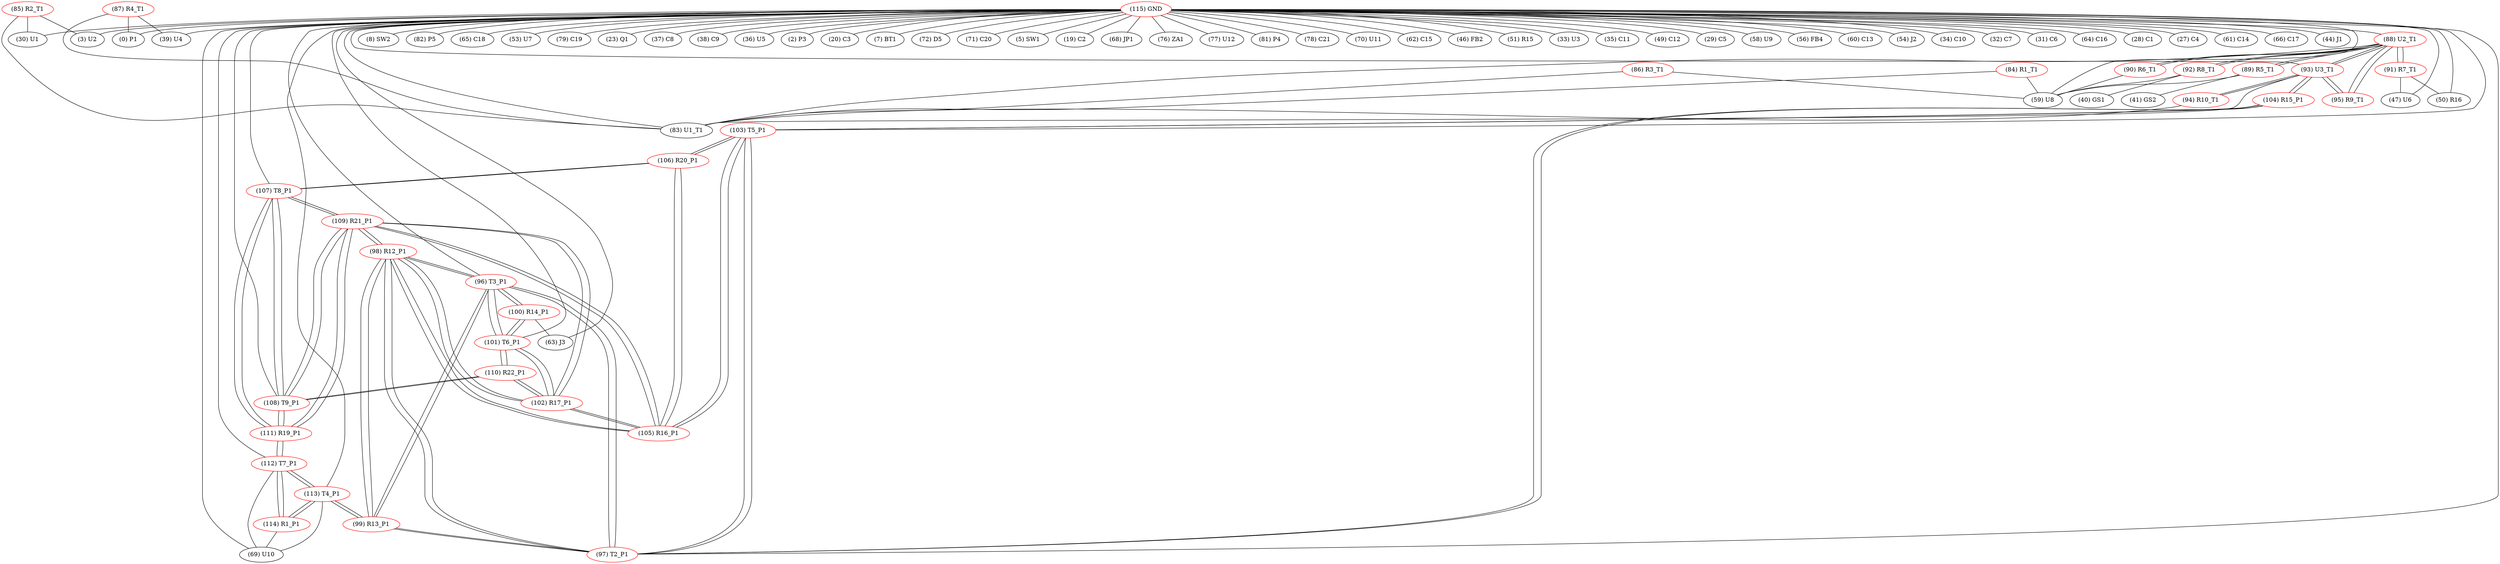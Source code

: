 graph {
	84 [label="(84) R1_T1" color=red]
	59 [label="(59) U8"]
	83 [label="(83) U1_T1"]
	85 [label="(85) R2_T1" color=red]
	3 [label="(3) U2"]
	30 [label="(30) U1"]
	83 [label="(83) U1_T1"]
	86 [label="(86) R3_T1" color=red]
	59 [label="(59) U8"]
	83 [label="(83) U1_T1"]
	87 [label="(87) R4_T1" color=red]
	39 [label="(39) U4"]
	0 [label="(0) P1"]
	83 [label="(83) U1_T1"]
	88 [label="(88) U2_T1" color=red]
	91 [label="(91) R7_T1"]
	92 [label="(92) R8_T1"]
	89 [label="(89) R5_T1"]
	90 [label="(90) R6_T1"]
	93 [label="(93) U3_T1"]
	83 [label="(83) U1_T1"]
	95 [label="(95) R9_T1"]
	89 [label="(89) R5_T1" color=red]
	59 [label="(59) U8"]
	41 [label="(41) GS2"]
	88 [label="(88) U2_T1"]
	90 [label="(90) R6_T1" color=red]
	59 [label="(59) U8"]
	88 [label="(88) U2_T1"]
	91 [label="(91) R7_T1" color=red]
	47 [label="(47) U6"]
	50 [label="(50) R16"]
	88 [label="(88) U2_T1"]
	92 [label="(92) R8_T1" color=red]
	59 [label="(59) U8"]
	40 [label="(40) GS1"]
	88 [label="(88) U2_T1"]
	93 [label="(93) U3_T1" color=red]
	88 [label="(88) U2_T1"]
	83 [label="(83) U1_T1"]
	95 [label="(95) R9_T1"]
	94 [label="(94) R10_T1"]
	104 [label="(104) R15_P1"]
	94 [label="(94) R10_T1" color=red]
	93 [label="(93) U3_T1"]
	83 [label="(83) U1_T1"]
	95 [label="(95) R9_T1" color=red]
	88 [label="(88) U2_T1"]
	93 [label="(93) U3_T1"]
	96 [label="(96) T3_P1" color=red]
	100 [label="(100) R14_P1"]
	101 [label="(101) T6_P1"]
	99 [label="(99) R13_P1"]
	98 [label="(98) R12_P1"]
	97 [label="(97) T2_P1"]
	97 [label="(97) T2_P1" color=red]
	99 [label="(99) R13_P1"]
	96 [label="(96) T3_P1"]
	98 [label="(98) R12_P1"]
	103 [label="(103) T5_P1"]
	104 [label="(104) R15_P1"]
	98 [label="(98) R12_P1" color=red]
	109 [label="(109) R21_P1"]
	105 [label="(105) R16_P1"]
	102 [label="(102) R17_P1"]
	99 [label="(99) R13_P1"]
	96 [label="(96) T3_P1"]
	97 [label="(97) T2_P1"]
	99 [label="(99) R13_P1" color=red]
	113 [label="(113) T4_P1"]
	96 [label="(96) T3_P1"]
	98 [label="(98) R12_P1"]
	97 [label="(97) T2_P1"]
	100 [label="(100) R14_P1" color=red]
	63 [label="(63) J3"]
	96 [label="(96) T3_P1"]
	101 [label="(101) T6_P1"]
	101 [label="(101) T6_P1" color=red]
	100 [label="(100) R14_P1"]
	96 [label="(96) T3_P1"]
	110 [label="(110) R22_P1"]
	102 [label="(102) R17_P1"]
	102 [label="(102) R17_P1" color=red]
	109 [label="(109) R21_P1"]
	105 [label="(105) R16_P1"]
	98 [label="(98) R12_P1"]
	110 [label="(110) R22_P1"]
	101 [label="(101) T6_P1"]
	103 [label="(103) T5_P1" color=red]
	97 [label="(97) T2_P1"]
	104 [label="(104) R15_P1"]
	105 [label="(105) R16_P1"]
	106 [label="(106) R20_P1"]
	104 [label="(104) R15_P1" color=red]
	93 [label="(93) U3_T1"]
	97 [label="(97) T2_P1"]
	103 [label="(103) T5_P1"]
	105 [label="(105) R16_P1" color=red]
	109 [label="(109) R21_P1"]
	98 [label="(98) R12_P1"]
	102 [label="(102) R17_P1"]
	103 [label="(103) T5_P1"]
	106 [label="(106) R20_P1"]
	106 [label="(106) R20_P1" color=red]
	107 [label="(107) T8_P1"]
	105 [label="(105) R16_P1"]
	103 [label="(103) T5_P1"]
	107 [label="(107) T8_P1" color=red]
	108 [label="(108) T9_P1"]
	109 [label="(109) R21_P1"]
	111 [label="(111) R19_P1"]
	106 [label="(106) R20_P1"]
	108 [label="(108) T9_P1" color=red]
	110 [label="(110) R22_P1"]
	109 [label="(109) R21_P1"]
	107 [label="(107) T8_P1"]
	111 [label="(111) R19_P1"]
	109 [label="(109) R21_P1" color=red]
	105 [label="(105) R16_P1"]
	98 [label="(98) R12_P1"]
	102 [label="(102) R17_P1"]
	108 [label="(108) T9_P1"]
	107 [label="(107) T8_P1"]
	111 [label="(111) R19_P1"]
	110 [label="(110) R22_P1" color=red]
	108 [label="(108) T9_P1"]
	101 [label="(101) T6_P1"]
	102 [label="(102) R17_P1"]
	111 [label="(111) R19_P1" color=red]
	108 [label="(108) T9_P1"]
	109 [label="(109) R21_P1"]
	107 [label="(107) T8_P1"]
	112 [label="(112) T7_P1"]
	112 [label="(112) T7_P1" color=red]
	114 [label="(114) R1_P1"]
	113 [label="(113) T4_P1"]
	69 [label="(69) U10"]
	111 [label="(111) R19_P1"]
	113 [label="(113) T4_P1" color=red]
	99 [label="(99) R13_P1"]
	114 [label="(114) R1_P1"]
	112 [label="(112) T7_P1"]
	69 [label="(69) U10"]
	114 [label="(114) R1_P1" color=red]
	113 [label="(113) T4_P1"]
	112 [label="(112) T7_P1"]
	69 [label="(69) U10"]
	115 [label="(115) GND" color=red]
	63 [label="(63) J3"]
	8 [label="(8) SW2"]
	0 [label="(0) P1"]
	82 [label="(82) P5"]
	65 [label="(65) C18"]
	53 [label="(53) U7"]
	39 [label="(39) U4"]
	79 [label="(79) C19"]
	23 [label="(23) Q1"]
	37 [label="(37) C8"]
	38 [label="(38) C9"]
	69 [label="(69) U10"]
	36 [label="(36) U5"]
	2 [label="(2) P3"]
	3 [label="(3) U2"]
	20 [label="(20) C3"]
	7 [label="(7) BT1"]
	72 [label="(72) D5"]
	71 [label="(71) C20"]
	5 [label="(5) SW1"]
	19 [label="(19) C2"]
	68 [label="(68) JP1"]
	76 [label="(76) ZA1"]
	77 [label="(77) U12"]
	81 [label="(81) P4"]
	78 [label="(78) C21"]
	70 [label="(70) U11"]
	59 [label="(59) U8"]
	62 [label="(62) C15"]
	46 [label="(46) FB2"]
	50 [label="(50) R16"]
	51 [label="(51) R15"]
	33 [label="(33) U3"]
	35 [label="(35) C11"]
	49 [label="(49) C12"]
	29 [label="(29) C5"]
	58 [label="(58) U9"]
	56 [label="(56) FB4"]
	60 [label="(60) C13"]
	54 [label="(54) J2"]
	34 [label="(34) C10"]
	32 [label="(32) C7"]
	31 [label="(31) C6"]
	64 [label="(64) C16"]
	30 [label="(30) U1"]
	28 [label="(28) C1"]
	27 [label="(27) C4"]
	61 [label="(61) C14"]
	66 [label="(66) C17"]
	44 [label="(44) J1"]
	47 [label="(47) U6"]
	88 [label="(88) U2_T1"]
	93 [label="(93) U3_T1"]
	83 [label="(83) U1_T1"]
	96 [label="(96) T3_P1"]
	113 [label="(113) T4_P1"]
	112 [label="(112) T7_P1"]
	103 [label="(103) T5_P1"]
	108 [label="(108) T9_P1"]
	107 [label="(107) T8_P1"]
	101 [label="(101) T6_P1"]
	97 [label="(97) T2_P1"]
	84 -- 59
	84 -- 83
	85 -- 3
	85 -- 30
	85 -- 83
	86 -- 59
	86 -- 83
	87 -- 39
	87 -- 0
	87 -- 83
	88 -- 91
	88 -- 92
	88 -- 89
	88 -- 90
	88 -- 93
	88 -- 83
	88 -- 95
	89 -- 59
	89 -- 41
	89 -- 88
	90 -- 59
	90 -- 88
	91 -- 47
	91 -- 50
	91 -- 88
	92 -- 59
	92 -- 40
	92 -- 88
	93 -- 88
	93 -- 83
	93 -- 95
	93 -- 94
	93 -- 104
	94 -- 93
	94 -- 83
	95 -- 88
	95 -- 93
	96 -- 100
	96 -- 101
	96 -- 99
	96 -- 98
	96 -- 97
	97 -- 99
	97 -- 96
	97 -- 98
	97 -- 103
	97 -- 104
	98 -- 109
	98 -- 105
	98 -- 102
	98 -- 99
	98 -- 96
	98 -- 97
	99 -- 113
	99 -- 96
	99 -- 98
	99 -- 97
	100 -- 63
	100 -- 96
	100 -- 101
	101 -- 100
	101 -- 96
	101 -- 110
	101 -- 102
	102 -- 109
	102 -- 105
	102 -- 98
	102 -- 110
	102 -- 101
	103 -- 97
	103 -- 104
	103 -- 105
	103 -- 106
	104 -- 93
	104 -- 97
	104 -- 103
	105 -- 109
	105 -- 98
	105 -- 102
	105 -- 103
	105 -- 106
	106 -- 107
	106 -- 105
	106 -- 103
	107 -- 108
	107 -- 109
	107 -- 111
	107 -- 106
	108 -- 110
	108 -- 109
	108 -- 107
	108 -- 111
	109 -- 105
	109 -- 98
	109 -- 102
	109 -- 108
	109 -- 107
	109 -- 111
	110 -- 108
	110 -- 101
	110 -- 102
	111 -- 108
	111 -- 109
	111 -- 107
	111 -- 112
	112 -- 114
	112 -- 113
	112 -- 69
	112 -- 111
	113 -- 99
	113 -- 114
	113 -- 112
	113 -- 69
	114 -- 113
	114 -- 112
	114 -- 69
	115 -- 63
	115 -- 8
	115 -- 0
	115 -- 82
	115 -- 65
	115 -- 53
	115 -- 39
	115 -- 79
	115 -- 23
	115 -- 37
	115 -- 38
	115 -- 69
	115 -- 36
	115 -- 2
	115 -- 3
	115 -- 20
	115 -- 7
	115 -- 72
	115 -- 71
	115 -- 5
	115 -- 19
	115 -- 68
	115 -- 76
	115 -- 77
	115 -- 81
	115 -- 78
	115 -- 70
	115 -- 59
	115 -- 62
	115 -- 46
	115 -- 50
	115 -- 51
	115 -- 33
	115 -- 35
	115 -- 49
	115 -- 29
	115 -- 58
	115 -- 56
	115 -- 60
	115 -- 54
	115 -- 34
	115 -- 32
	115 -- 31
	115 -- 64
	115 -- 30
	115 -- 28
	115 -- 27
	115 -- 61
	115 -- 66
	115 -- 44
	115 -- 47
	115 -- 88
	115 -- 93
	115 -- 83
	115 -- 96
	115 -- 113
	115 -- 112
	115 -- 103
	115 -- 108
	115 -- 107
	115 -- 101
	115 -- 97
}
